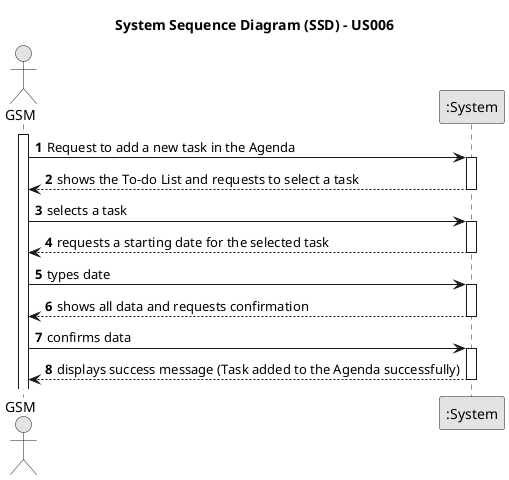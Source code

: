 @startuml
skinparam monochrome true
skinparam packageStyle rectangle
skinparam shadowing false

title System Sequence Diagram (SSD) - US006

autonumber

actor "GSM" as GSM
participant ":System" as System

activate GSM

    GSM -> System : Request to add a new task in the Agenda
    activate System

        System --> GSM : shows the To-do List and requests to select a task
    deactivate System

    GSM -> System : selects a task

    activate System

        System --> GSM : requests a starting date for the selected task
    deactivate System

    GSM -> System : types date

    activate System

        System --> GSM : shows all data and requests confirmation
    deactivate System

    GSM -> System : confirms data
    activate System

        System --> GSM : displays success message (Task added to the Agenda successfully)
    deactivate System

@enduml